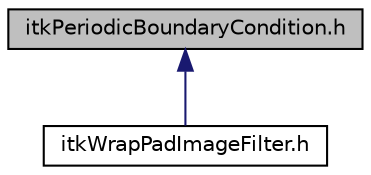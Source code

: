 digraph "itkPeriodicBoundaryCondition.h"
{
 // LATEX_PDF_SIZE
  edge [fontname="Helvetica",fontsize="10",labelfontname="Helvetica",labelfontsize="10"];
  node [fontname="Helvetica",fontsize="10",shape=record];
  Node1 [label="itkPeriodicBoundaryCondition.h",height=0.2,width=0.4,color="black", fillcolor="grey75", style="filled", fontcolor="black",tooltip=" "];
  Node1 -> Node2 [dir="back",color="midnightblue",fontsize="10",style="solid",fontname="Helvetica"];
  Node2 [label="itkWrapPadImageFilter.h",height=0.2,width=0.4,color="black", fillcolor="white", style="filled",URL="$itkWrapPadImageFilter_8h.html",tooltip=" "];
}
